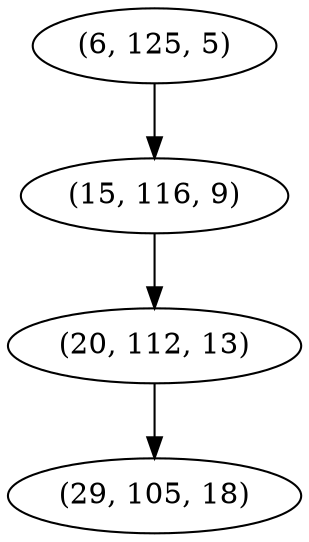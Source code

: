 digraph tree {
    "(6, 125, 5)";
    "(15, 116, 9)";
    "(20, 112, 13)";
    "(29, 105, 18)";
    "(6, 125, 5)" -> "(15, 116, 9)";
    "(15, 116, 9)" -> "(20, 112, 13)";
    "(20, 112, 13)" -> "(29, 105, 18)";
}
